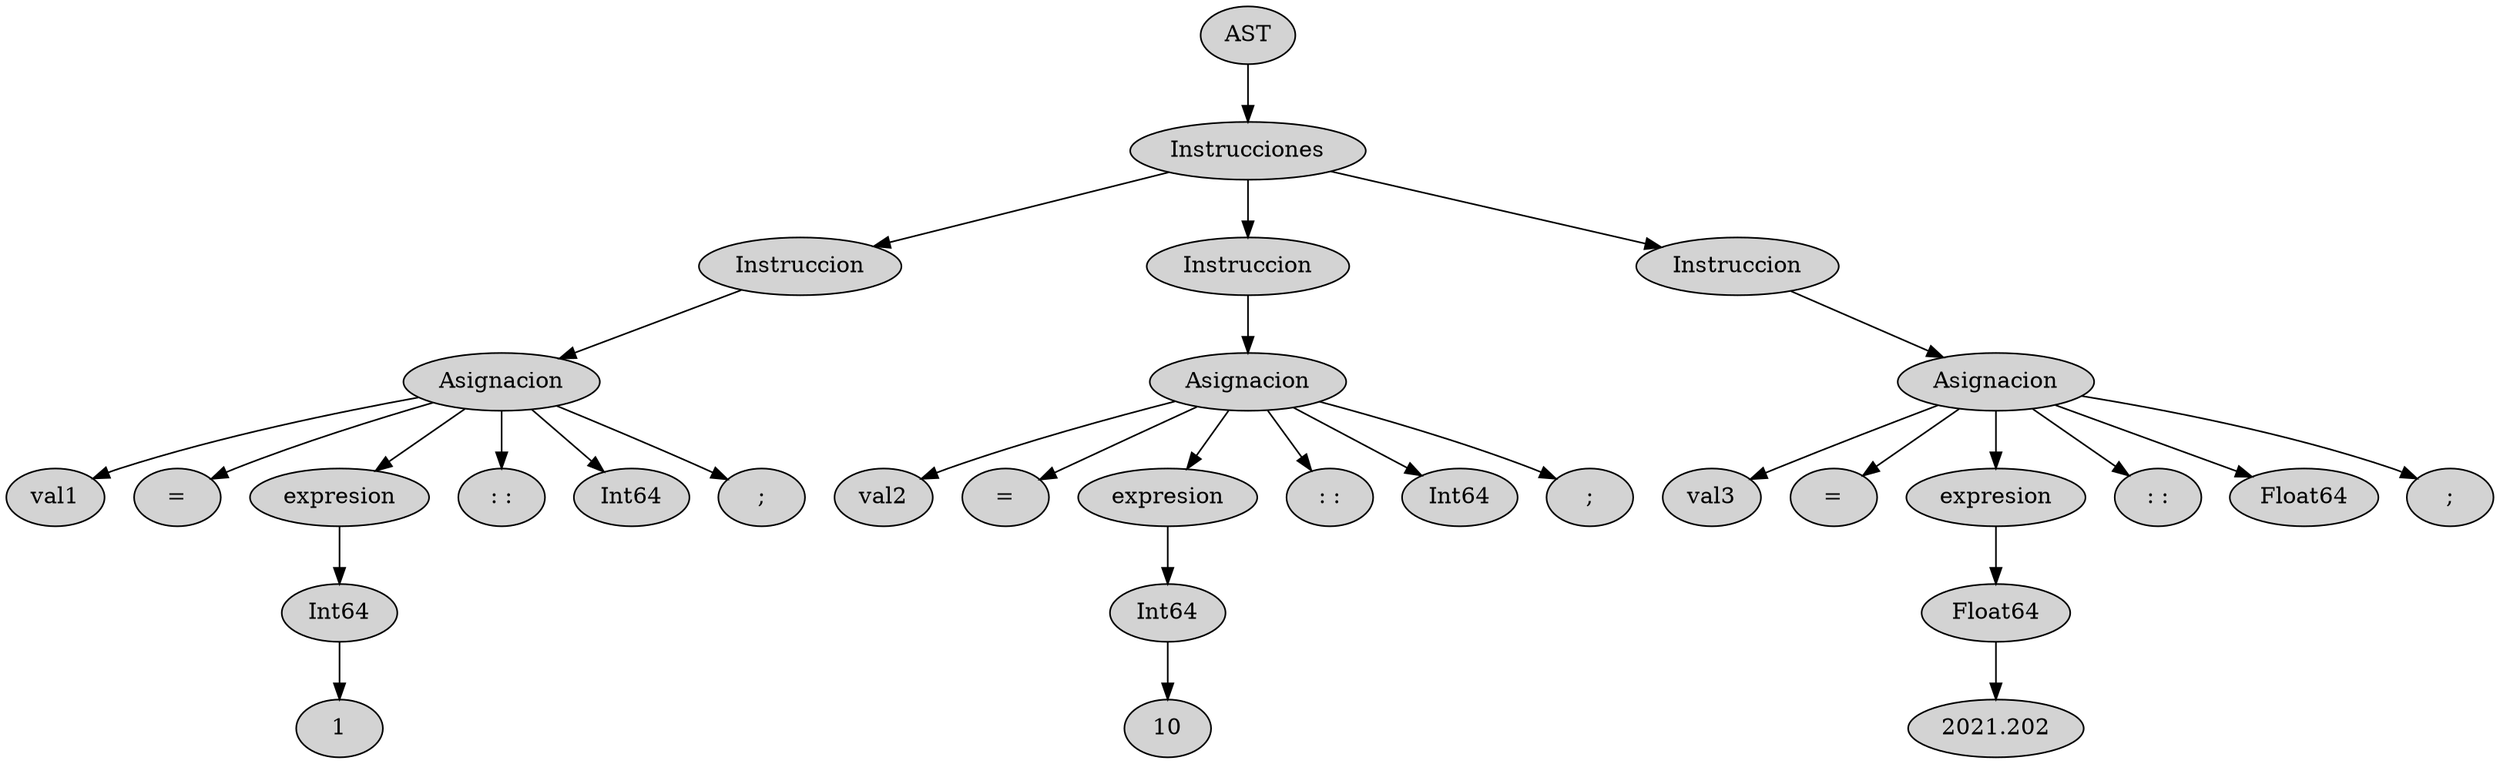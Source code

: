 // AST JOLC
digraph {
	node [style=filled]
	166490223 [label=AST]
	992381855 [label=Instrucciones]
	166490223 -> 992381855
	81391270 [label=Instruccion]
	992381855 -> 81391270
	104742995 [label=Asignacion]
	257350508 [label=val1]
	82302336 [label="="]
	639227115 [label=expresion]
	104742995 -> 257350508
	104742995 -> 82302336
	104742995 -> 639227115
	992820882 [label=Int64]
	900928580 [label=1]
	992820882 -> 900928580
	639227115 -> 992820882
	635494650 [label=": :"]
	612132325 [label=Int64]
	104742995 -> 635494650
	104742995 -> 612132325
	461885815 [label=";"]
	104742995 -> 461885815
	81391270 -> 104742995
	679223844 [label=Instruccion]
	992381855 -> 679223844
	521654043 [label=Asignacion]
	740622312 [label=val2]
	677935874 [label="="]
	177450252 [label=expresion]
	521654043 -> 740622312
	521654043 -> 677935874
	521654043 -> 177450252
	85249925 [label=Int64]
	291979134 [label=10]
	85249925 -> 291979134
	177450252 -> 85249925
	529967703 [label=": :"]
	760894301 [label=Int64]
	521654043 -> 529967703
	521654043 -> 760894301
	511459098 [label=";"]
	521654043 -> 511459098
	679223844 -> 521654043
	868656044 [label=Instruccion]
	992381855 -> 868656044
	645028724 [label=Asignacion]
	141327041 [label=val3]
	800826804 [label="="]
	774311608 [label=expresion]
	645028724 -> 141327041
	645028724 -> 800826804
	645028724 -> 774311608
	122194306 [label=Float64]
	38087822 [label=2021.202]
	122194306 -> 38087822
	774311608 -> 122194306
	531955879 [label=": :"]
	145784037 [label=Float64]
	645028724 -> 531955879
	645028724 -> 145784037
	33176194 [label=";"]
	645028724 -> 33176194
	868656044 -> 645028724
	color=lightgrey style=filled
}

